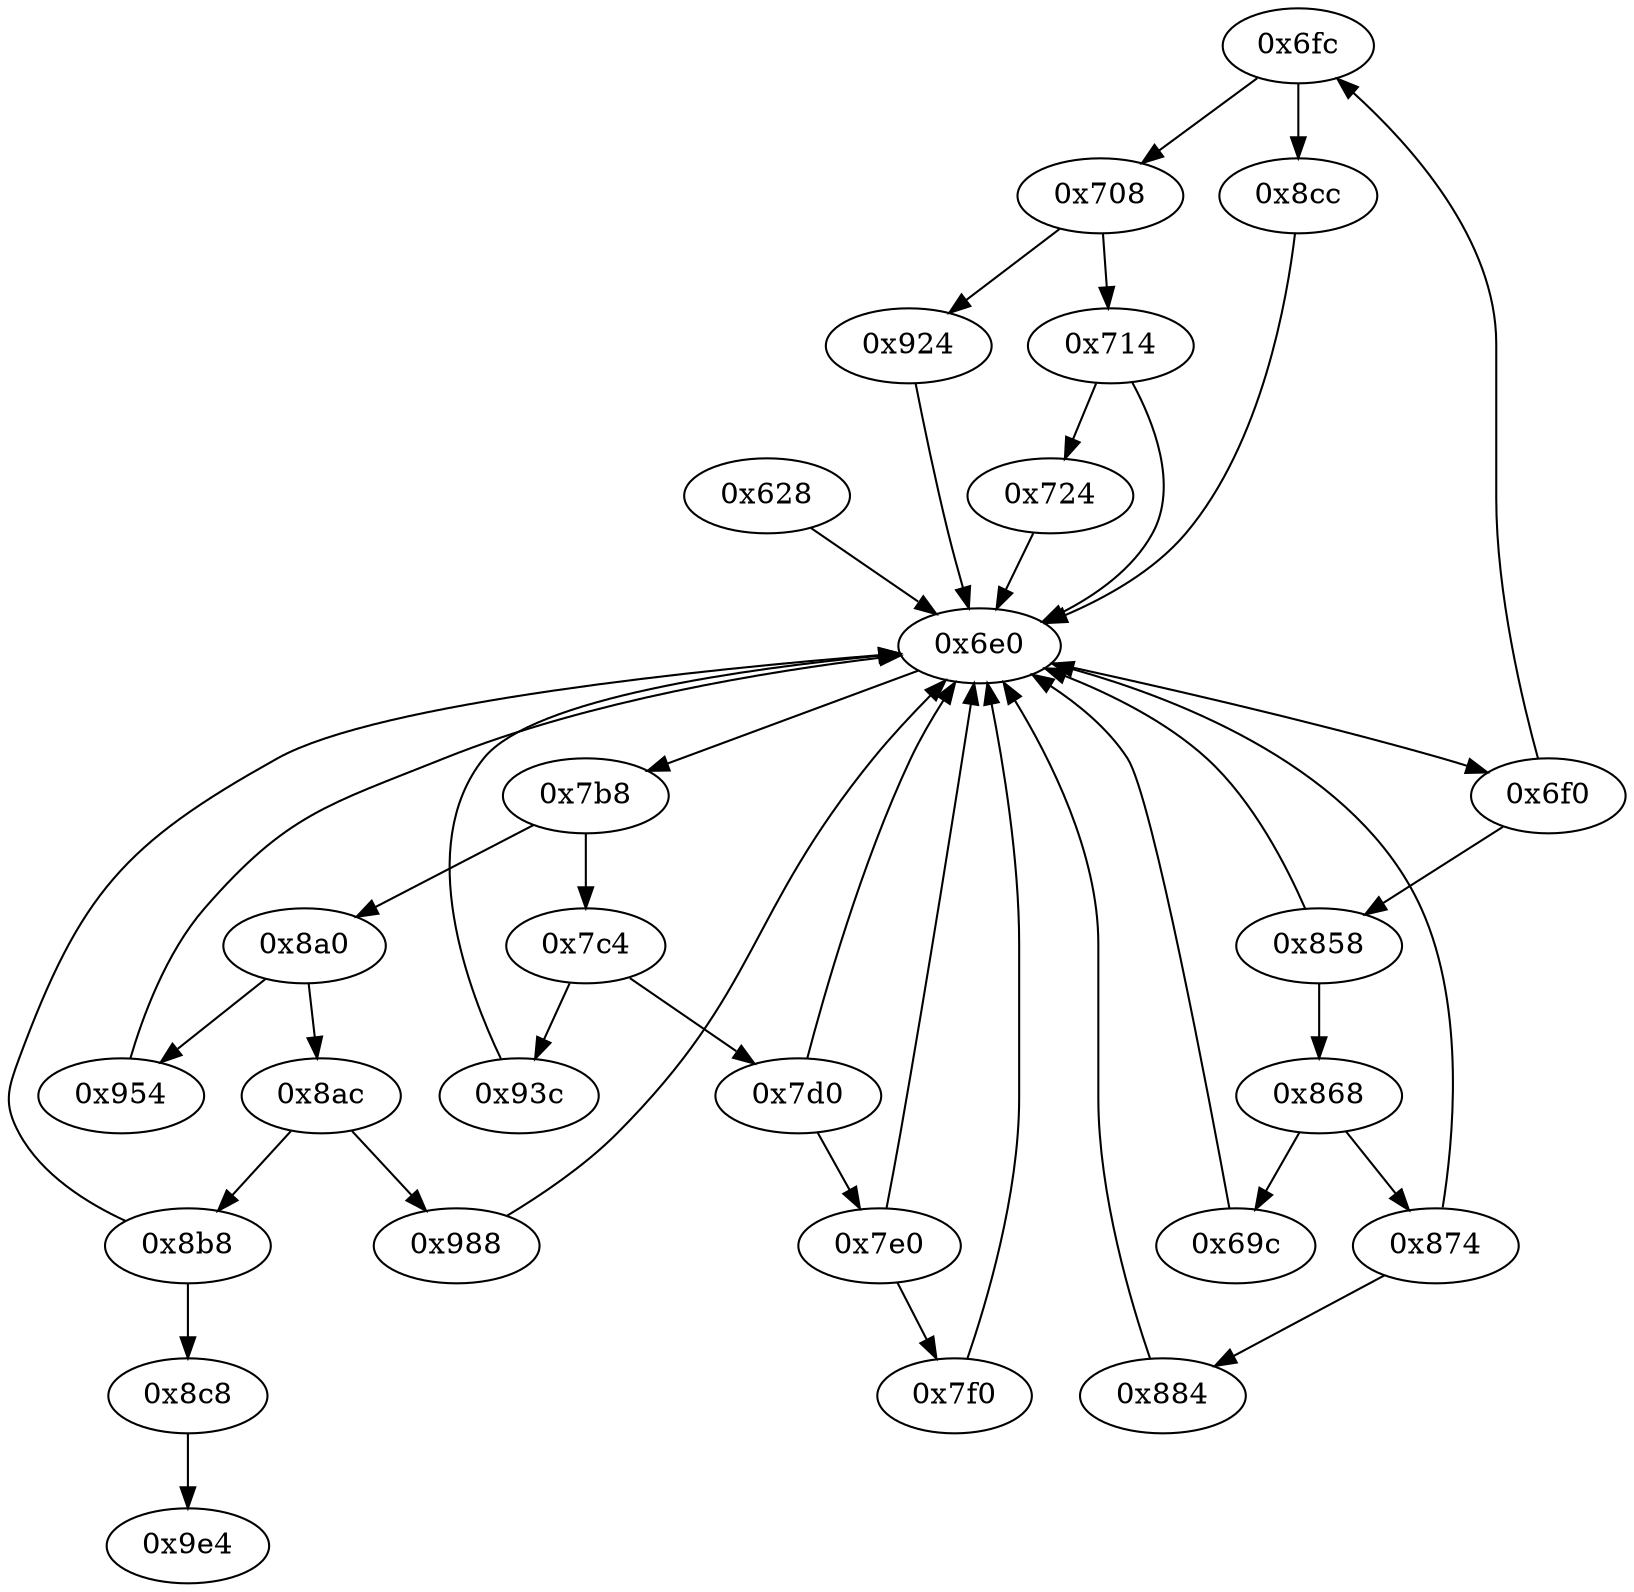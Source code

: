 strict digraph "" {
	"0x6fc"	 [opcode="[u'ldr', u'cmp', u'b']"];
	"0x8cc"	 [opcode="[u'ldr', u'mov', u'ldr', u'sub', u'mul', u'eor', u'and', u'ldr', u'mov', u'mov', u'ldr', u'ldr', u'cmp', u'mov', u'teq', u'mov', \
u'mov', u'cmp', u'mov', u'cmp', u'mov', u'b']"];
	"0x6fc" -> "0x8cc";
	"0x708"	 [opcode="[u'ldr', u'cmp', u'b']"];
	"0x6fc" -> "0x708";
	"0x8ac"	 [opcode="[u'ldr', u'cmp', u'b']"];
	"0x988"	 [opcode="[u'ldr', u'str', u'ldr', u'rsb', u'mvn', u'mul', u'mvn', u'ldr', u'orr', u'mov', u'cmn', u'mov', u'ldr', u'cmp', u'mov', u'mov', \
u'mov', u'cmn', u'mov', u'mov', u'teq', u'mov', u'b']"];
	"0x8ac" -> "0x988";
	"0x8b8"	 [opcode="[u'ldr', u'cmp', u'mov', u'b']"];
	"0x8ac" -> "0x8b8";
	"0x6e0"	 [opcode="[u'mov', u'ldr', u'cmp', u'b']"];
	"0x988" -> "0x6e0";
	"0x8cc" -> "0x6e0";
	"0x7b8"	 [opcode="[u'ldr', u'cmp', u'b']"];
	"0x6e0" -> "0x7b8";
	"0x6f0"	 [opcode="[u'ldr', u'cmp', u'b']"];
	"0x6e0" -> "0x6f0";
	"0x884"	 [opcode="[u'ldr', u'ldr', u'bl', u'ldr', u'mvn', u'mov', u'b']"];
	"0x884" -> "0x6e0";
	"0x7c4"	 [opcode="[u'ldr', u'cmp', u'b']"];
	"0x93c"	 [opcode="[u'ldr', u'bl', u'ldr', u'mvn', u'mov', u'b']"];
	"0x7c4" -> "0x93c";
	"0x7d0"	 [opcode="[u'ldr', u'cmp', u'mov', u'b']"];
	"0x7c4" -> "0x7d0";
	"0x69c"	 [opcode="[u'ldr', u'ldr', u'ldr', u'ldr', u'ldr', u'ldr', u'ldr', u'ldr', u'ldr', u'ldr', u'ldr', u'ldr', u'ldr', u'ldr', u'ldr', u'ldr', \
u'mov']"];
	"0x69c" -> "0x6e0";
	"0x924"	 [opcode="[u'ldr', u'str', u'ldr', u'str', u'ldr', u'b']"];
	"0x924" -> "0x6e0";
	"0x8b8" -> "0x6e0";
	"0x8c8"	 [opcode="[u'b']"];
	"0x8b8" -> "0x8c8";
	"0x714"	 [opcode="[u'ldr', u'cmp', u'mov', u'b']"];
	"0x714" -> "0x6e0";
	"0x724"	 [opcode="[u'ldr', u'ldr', u'mov', u'rsb', u'sub', u'str', u'ldr', u'ldr', u'sub', u'add', u'add', u'str', u'ldr', u'ldr', u'ldr', u'ldr', \
u'ldr', u'cmp', u'mov', u'sub', u'sub', u'add', u'mul', u'mvn', u'mov', u'orr', u'ldr', u'cmn', u'mov', u'teq', u'ldr', u'mov', \
u'cmn', u'mov', u'cmp', u'mov', u'b']"];
	"0x714" -> "0x724";
	"0x7f0"	 [opcode="[u'ldr', u'ldr', u'ldr', u'ldr', u'ldr', u'mov', u'add', u'cmp', u'sub', u'mov', u'sub', u'mul', u'mov', u'mvn', u'orr', u'cmn', \
u'mov', u'teq', u'ldr', u'mov', u'cmn', u'mov', u'mov', u'cmp', u'mov', u'b']"];
	"0x7f0" -> "0x6e0";
	"0x7e0"	 [opcode="[u'ldr', u'cmp', u'mov', u'b']"];
	"0x7e0" -> "0x6e0";
	"0x7e0" -> "0x7f0";
	"0x93c" -> "0x6e0";
	"0x868"	 [opcode="[u'ldr', u'cmp', u'b']"];
	"0x868" -> "0x69c";
	"0x874"	 [opcode="[u'ldr', u'cmp', u'mov', u'b']"];
	"0x868" -> "0x874";
	"0x9e4"	 [opcode="[u'ldr', u'sub', u'pop']"];
	"0x7b8" -> "0x7c4";
	"0x8a0"	 [opcode="[u'ldr', u'cmp', u'b']"];
	"0x7b8" -> "0x8a0";
	"0x6f0" -> "0x6fc";
	"0x858"	 [opcode="[u'ldr', u'cmp', u'mov', u'b']"];
	"0x6f0" -> "0x858";
	"0x954"	 [opcode="[u'ldr', u'str', u'ldr', u'str', u'ldr', u'ldr', u'ldrb', u'ldr', u'ldr', u'ldr', u'cmp', u'mov', u'b']"];
	"0x954" -> "0x6e0";
	"0x8c8" -> "0x9e4";
	"0x8a0" -> "0x8ac";
	"0x8a0" -> "0x954";
	"0x858" -> "0x6e0";
	"0x858" -> "0x868";
	"0x708" -> "0x924";
	"0x708" -> "0x714";
	"0x724" -> "0x6e0";
	"0x7d0" -> "0x6e0";
	"0x7d0" -> "0x7e0";
	"0x628"	 [opcode="[u'push', u'add', u'sub', u'str', u'cmp', u'mov', u'mvn', u'mov', u'ldr', u'ldr', u'str', u'ldr', u'mov', u'str', u'ldr', u'str', \
u'ldr', u'ldr', u'ldr', u'ldr', u'ldr', u'str', u'add', u'str', u'ldr', u'str', u'add', u'str', u'b']"];
	"0x628" -> "0x6e0";
	"0x874" -> "0x6e0";
	"0x874" -> "0x884";
}
